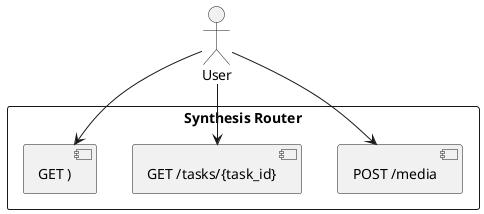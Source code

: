 @startuml synthesis_endpoints
actor User
rectangle "Synthesis Router" {
  [User] --> [POST /media]
  [User] --> [GET /tasks/{task_id}]
  [User] --> [GET )]
}
@enduml
